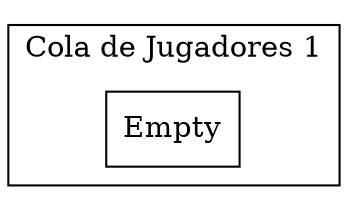 digraph queue{
    rankdir = LR;
    subgraph cluster_queue{
        queue_node[  shape = record, label = " {{  Empty  }}  " ];
        label = "Cola de Jugadores 1"     }
}